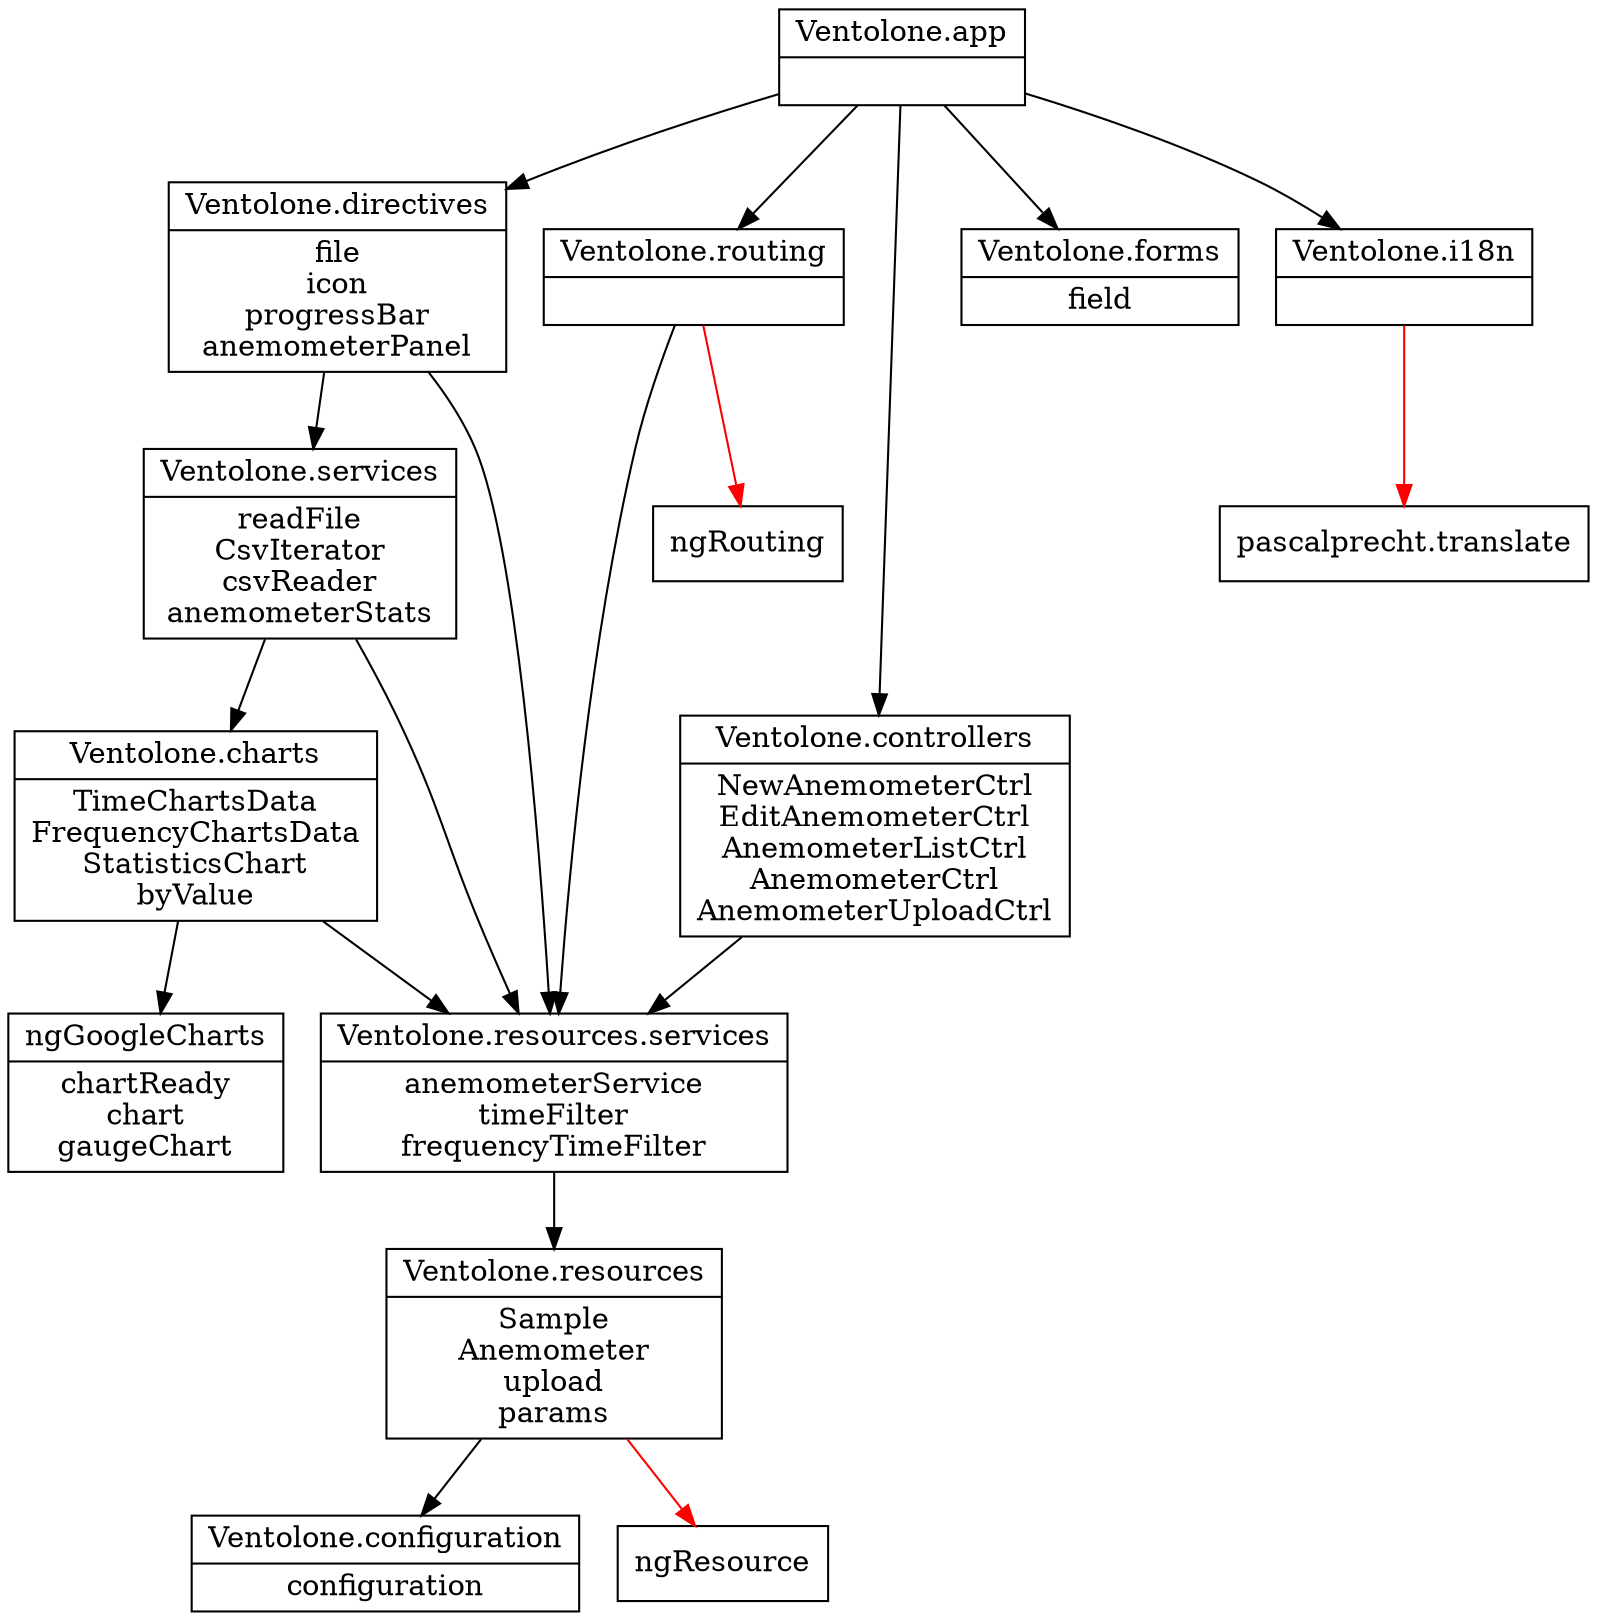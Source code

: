 digraph dependencies{
  node[shape="record"]
  "Ventolone.charts"[label="{Ventolone.charts|TimeChartsData\nFrequencyChartsData\nStatisticsChart\nbyValue}"] 
  "Ventolone.configuration"[label="{Ventolone.configuration|configuration}"] 
  "Ventolone.controllers"[label="{Ventolone.controllers|NewAnemometerCtrl\nEditAnemometerCtrl\nAnemometerListCtrl\nAnemometerCtrl\nAnemometerUploadCtrl}"] 
  "Ventolone.directives"[label="{Ventolone.directives|file\nicon\nprogressBar\nanemometerPanel}"] 
  "Ventolone.forms"[label="{Ventolone.forms|field}"] 
  "ngGoogleCharts"[label="{ngGoogleCharts|chartReady\nchart\ngaugeChart}"] 
  "Ventolone.i18n"[label="{Ventolone.i18n|}"] 
  "Ventolone.app"[label="{Ventolone.app|}"] 
  "Ventolone.resources.services"[label="{Ventolone.resources.services|anemometerService\ntimeFilter\nfrequencyTimeFilter}"] 
  "Ventolone.resources"[label="{Ventolone.resources|Sample\nAnemometer\nupload\nparams}"] 
  "Ventolone.routing"[label="{Ventolone.routing|}"] 
  "Ventolone.services"[label="{Ventolone.services|readFile\nCsvIterator\ncsvReader\nanemometerStats}"] 


  "Ventolone.charts" -> "ngGoogleCharts"  [color="black"]
  "Ventolone.charts" -> "Ventolone.resources.services"  [color="black"]
  "Ventolone.controllers" -> "Ventolone.resources.services"  [color="black"]
  "Ventolone.directives" -> "Ventolone.services"  [color="black"]
  "Ventolone.directives" -> "Ventolone.resources.services"  [color="black"]
  "Ventolone.i18n" -> "pascalprecht.translate"  [color="red"]
  "Ventolone.app" -> "Ventolone.controllers"  [color="black"]
  "Ventolone.app" -> "Ventolone.directives"  [color="black"]
  "Ventolone.app" -> "Ventolone.routing"  [color="black"]
  "Ventolone.app" -> "Ventolone.i18n"  [color="black"]
  "Ventolone.app" -> "Ventolone.forms"  [color="black"]
  "Ventolone.resources.services" -> "Ventolone.resources"  [color="black"]
  "Ventolone.resources" -> "ngResource"  [color="red"]
  "Ventolone.resources" -> "Ventolone.configuration"  [color="black"]
  "Ventolone.routing" -> "ngRouting"  [color="red"]
  "Ventolone.routing" -> "Ventolone.resources.services"  [color="black"]
  "Ventolone.services" -> "Ventolone.charts"  [color="black"]
  "Ventolone.services" -> "Ventolone.resources.services"  [color="black"]
 }